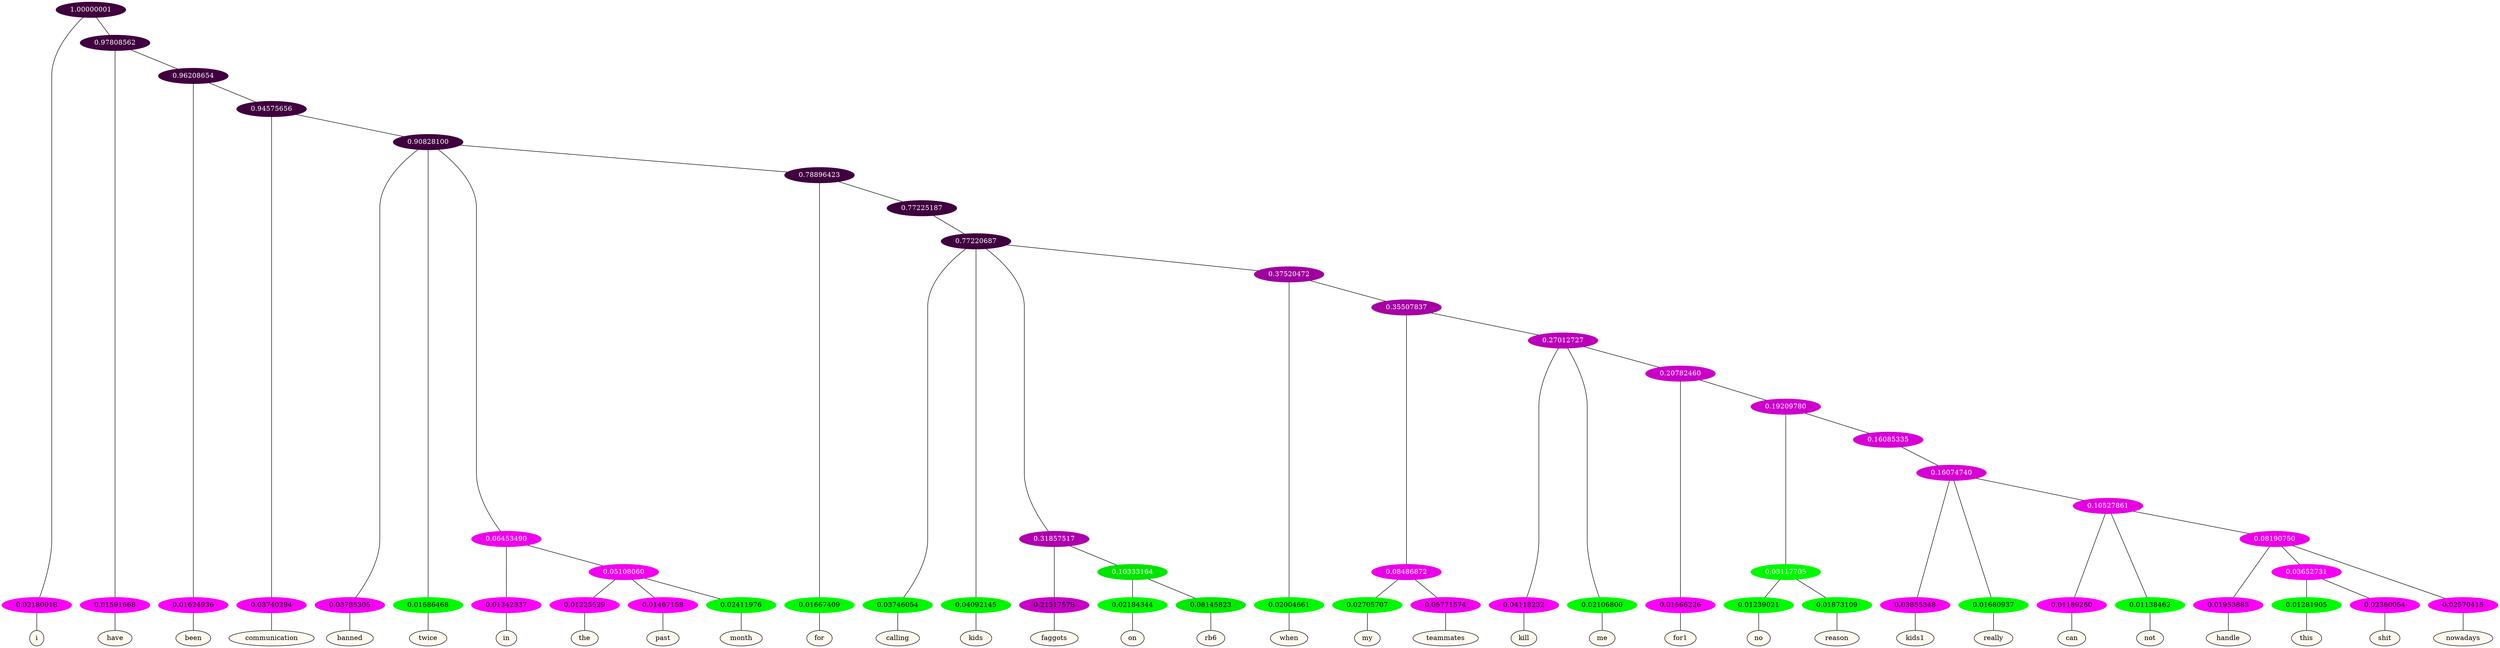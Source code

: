 graph {
	node [format=png height=0.15 nodesep=0.001 ordering=out overlap=prism overlap_scaling=0.01 ranksep=0.001 ratio=0.2 style=filled width=0.15]
	{
		rank=same
		a_w_1 [label=i color=black fillcolor=floralwhite style="filled,solid"]
		a_w_3 [label=have color=black fillcolor=floralwhite style="filled,solid"]
		a_w_5 [label=been color=black fillcolor=floralwhite style="filled,solid"]
		a_w_7 [label=communication color=black fillcolor=floralwhite style="filled,solid"]
		a_w_9 [label=banned color=black fillcolor=floralwhite style="filled,solid"]
		a_w_10 [label=twice color=black fillcolor=floralwhite style="filled,solid"]
		a_w_13 [label=in color=black fillcolor=floralwhite style="filled,solid"]
		a_w_17 [label=the color=black fillcolor=floralwhite style="filled,solid"]
		a_w_18 [label=past color=black fillcolor=floralwhite style="filled,solid"]
		a_w_19 [label=month color=black fillcolor=floralwhite style="filled,solid"]
		a_w_15 [label=for color=black fillcolor=floralwhite style="filled,solid"]
		a_w_21 [label=calling color=black fillcolor=floralwhite style="filled,solid"]
		a_w_22 [label=kids color=black fillcolor=floralwhite style="filled,solid"]
		a_w_25 [label=faggots color=black fillcolor=floralwhite style="filled,solid"]
		a_w_29 [label=on color=black fillcolor=floralwhite style="filled,solid"]
		a_w_30 [label=rb6 color=black fillcolor=floralwhite style="filled,solid"]
		a_w_27 [label=when color=black fillcolor=floralwhite style="filled,solid"]
		a_w_33 [label=my color=black fillcolor=floralwhite style="filled,solid"]
		a_w_34 [label=teammates color=black fillcolor=floralwhite style="filled,solid"]
		a_w_35 [label=kill color=black fillcolor=floralwhite style="filled,solid"]
		a_w_36 [label=me color=black fillcolor=floralwhite style="filled,solid"]
		a_w_38 [label=for1 color=black fillcolor=floralwhite style="filled,solid"]
		a_w_42 [label=no color=black fillcolor=floralwhite style="filled,solid"]
		a_w_43 [label=reason color=black fillcolor=floralwhite style="filled,solid"]
		a_w_45 [label=kids1 color=black fillcolor=floralwhite style="filled,solid"]
		a_w_46 [label=really color=black fillcolor=floralwhite style="filled,solid"]
		a_w_48 [label=can color=black fillcolor=floralwhite style="filled,solid"]
		a_w_49 [label=not color=black fillcolor=floralwhite style="filled,solid"]
		a_w_51 [label=handle color=black fillcolor=floralwhite style="filled,solid"]
		a_w_54 [label=this color=black fillcolor=floralwhite style="filled,solid"]
		a_w_55 [label=shit color=black fillcolor=floralwhite style="filled,solid"]
		a_w_53 [label=nowadays color=black fillcolor=floralwhite style="filled,solid"]
	}
	a_n_1 -- a_w_1
	a_n_3 -- a_w_3
	a_n_5 -- a_w_5
	a_n_7 -- a_w_7
	a_n_9 -- a_w_9
	a_n_10 -- a_w_10
	a_n_13 -- a_w_13
	a_n_17 -- a_w_17
	a_n_18 -- a_w_18
	a_n_19 -- a_w_19
	a_n_15 -- a_w_15
	a_n_21 -- a_w_21
	a_n_22 -- a_w_22
	a_n_25 -- a_w_25
	a_n_29 -- a_w_29
	a_n_30 -- a_w_30
	a_n_27 -- a_w_27
	a_n_33 -- a_w_33
	a_n_34 -- a_w_34
	a_n_35 -- a_w_35
	a_n_36 -- a_w_36
	a_n_38 -- a_w_38
	a_n_42 -- a_w_42
	a_n_43 -- a_w_43
	a_n_45 -- a_w_45
	a_n_46 -- a_w_46
	a_n_48 -- a_w_48
	a_n_49 -- a_w_49
	a_n_51 -- a_w_51
	a_n_54 -- a_w_54
	a_n_55 -- a_w_55
	a_n_53 -- a_w_53
	{
		rank=same
		a_n_1 [label=0.02180018 color="0.835 1.000 0.978" fontcolor=black]
		a_n_3 [label=0.01591668 color="0.835 1.000 0.984" fontcolor=black]
		a_n_5 [label=0.01624936 color="0.835 1.000 0.984" fontcolor=black]
		a_n_7 [label=0.03740294 color="0.835 1.000 0.963" fontcolor=black]
		a_n_9 [label=0.03785305 color="0.835 1.000 0.962" fontcolor=black]
		a_n_10 [label=0.01686468 color="0.334 1.000 0.983" fontcolor=black]
		a_n_13 [label=0.01342337 color="0.835 1.000 0.987" fontcolor=black]
		a_n_17 [label=0.01225529 color="0.835 1.000 0.988" fontcolor=black]
		a_n_18 [label=0.01467158 color="0.835 1.000 0.985" fontcolor=black]
		a_n_19 [label=0.02411976 color="0.334 1.000 0.976" fontcolor=black]
		a_n_15 [label=0.01667409 color="0.334 1.000 0.983" fontcolor=black]
		a_n_21 [label=0.03746054 color="0.334 1.000 0.963" fontcolor=black]
		a_n_22 [label=0.04092145 color="0.334 1.000 0.959" fontcolor=black]
		a_n_25 [label=0.21517578 color="0.835 1.000 0.785" fontcolor=black]
		a_n_29 [label=0.02184344 color="0.334 1.000 0.978" fontcolor=black]
		a_n_30 [label=0.08145823 color="0.334 1.000 0.919" fontcolor=black]
		a_n_27 [label=0.02004661 color="0.334 1.000 0.980" fontcolor=black]
		a_n_33 [label=0.02705707 color="0.334 1.000 0.973" fontcolor=black]
		a_n_34 [label=0.05771574 color="0.835 1.000 0.942" fontcolor=black]
		a_n_35 [label=0.04118232 color="0.835 1.000 0.959" fontcolor=black]
		a_n_36 [label=0.02106800 color="0.334 1.000 0.979" fontcolor=black]
		a_n_38 [label=0.01566226 color="0.835 1.000 0.984" fontcolor=black]
		a_n_42 [label=0.01239021 color="0.334 1.000 0.988" fontcolor=black]
		a_n_43 [label=0.01873109 color="0.334 1.000 0.981" fontcolor=black]
		a_n_45 [label=0.03855348 color="0.835 1.000 0.961" fontcolor=black]
		a_n_46 [label=0.01680937 color="0.334 1.000 0.983" fontcolor=black]
		a_n_48 [label=0.01189260 color="0.835 1.000 0.988" fontcolor=black]
		a_n_49 [label=0.01138462 color="0.334 1.000 0.989" fontcolor=black]
		a_n_51 [label=0.01953883 color="0.835 1.000 0.980" fontcolor=black]
		a_n_54 [label=0.01281905 color="0.334 1.000 0.987" fontcolor=black]
		a_n_55 [label=0.02360054 color="0.835 1.000 0.976" fontcolor=black]
		a_n_53 [label=0.02570415 color="0.835 1.000 0.974" fontcolor=black]
	}
	a_n_0 [label=1.00000001 color="0.835 1.000 0.250" fontcolor=grey99]
	a_n_0 -- a_n_1
	a_n_2 [label=0.97808562 color="0.835 1.000 0.250" fontcolor=grey99]
	a_n_0 -- a_n_2
	a_n_2 -- a_n_3
	a_n_4 [label=0.96208654 color="0.835 1.000 0.250" fontcolor=grey99]
	a_n_2 -- a_n_4
	a_n_4 -- a_n_5
	a_n_6 [label=0.94575656 color="0.835 1.000 0.250" fontcolor=grey99]
	a_n_4 -- a_n_6
	a_n_6 -- a_n_7
	a_n_8 [label=0.90828100 color="0.835 1.000 0.250" fontcolor=grey99]
	a_n_6 -- a_n_8
	a_n_8 -- a_n_9
	a_n_8 -- a_n_10
	a_n_11 [label=0.06453490 color="0.835 1.000 0.935" fontcolor=grey99]
	a_n_8 -- a_n_11
	a_n_12 [label=0.78896423 color="0.835 1.000 0.250" fontcolor=grey99]
	a_n_8 -- a_n_12
	a_n_11 -- a_n_13
	a_n_14 [label=0.05108060 color="0.835 1.000 0.949" fontcolor=grey99]
	a_n_11 -- a_n_14
	a_n_12 -- a_n_15
	a_n_16 [label=0.77225187 color="0.835 1.000 0.250" fontcolor=grey99]
	a_n_12 -- a_n_16
	a_n_14 -- a_n_17
	a_n_14 -- a_n_18
	a_n_14 -- a_n_19
	a_n_20 [label=0.77220687 color="0.835 1.000 0.250" fontcolor=grey99]
	a_n_16 -- a_n_20
	a_n_20 -- a_n_21
	a_n_20 -- a_n_22
	a_n_23 [label=0.31857517 color="0.835 1.000 0.681" fontcolor=grey99]
	a_n_20 -- a_n_23
	a_n_24 [label=0.37520472 color="0.835 1.000 0.625" fontcolor=grey99]
	a_n_20 -- a_n_24
	a_n_23 -- a_n_25
	a_n_26 [label=0.10333164 color="0.334 1.000 0.897" fontcolor=grey99]
	a_n_23 -- a_n_26
	a_n_24 -- a_n_27
	a_n_28 [label=0.35507837 color="0.835 1.000 0.645" fontcolor=grey99]
	a_n_24 -- a_n_28
	a_n_26 -- a_n_29
	a_n_26 -- a_n_30
	a_n_31 [label=0.08486872 color="0.835 1.000 0.915" fontcolor=grey99]
	a_n_28 -- a_n_31
	a_n_32 [label=0.27012727 color="0.835 1.000 0.730" fontcolor=grey99]
	a_n_28 -- a_n_32
	a_n_31 -- a_n_33
	a_n_31 -- a_n_34
	a_n_32 -- a_n_35
	a_n_32 -- a_n_36
	a_n_37 [label=0.20782460 color="0.835 1.000 0.792" fontcolor=grey99]
	a_n_32 -- a_n_37
	a_n_37 -- a_n_38
	a_n_39 [label=0.19209780 color="0.835 1.000 0.808" fontcolor=grey99]
	a_n_37 -- a_n_39
	a_n_40 [label=0.03117705 color="0.334 1.000 0.969" fontcolor=grey99]
	a_n_39 -- a_n_40
	a_n_41 [label=0.16085335 color="0.835 1.000 0.839" fontcolor=grey99]
	a_n_39 -- a_n_41
	a_n_40 -- a_n_42
	a_n_40 -- a_n_43
	a_n_44 [label=0.16074740 color="0.835 1.000 0.839" fontcolor=grey99]
	a_n_41 -- a_n_44
	a_n_44 -- a_n_45
	a_n_44 -- a_n_46
	a_n_47 [label=0.10527861 color="0.835 1.000 0.895" fontcolor=grey99]
	a_n_44 -- a_n_47
	a_n_47 -- a_n_48
	a_n_47 -- a_n_49
	a_n_50 [label=0.08190750 color="0.835 1.000 0.918" fontcolor=grey99]
	a_n_47 -- a_n_50
	a_n_50 -- a_n_51
	a_n_52 [label=0.03652731 color="0.835 1.000 0.963" fontcolor=grey99]
	a_n_50 -- a_n_52
	a_n_50 -- a_n_53
	a_n_52 -- a_n_54
	a_n_52 -- a_n_55
}
